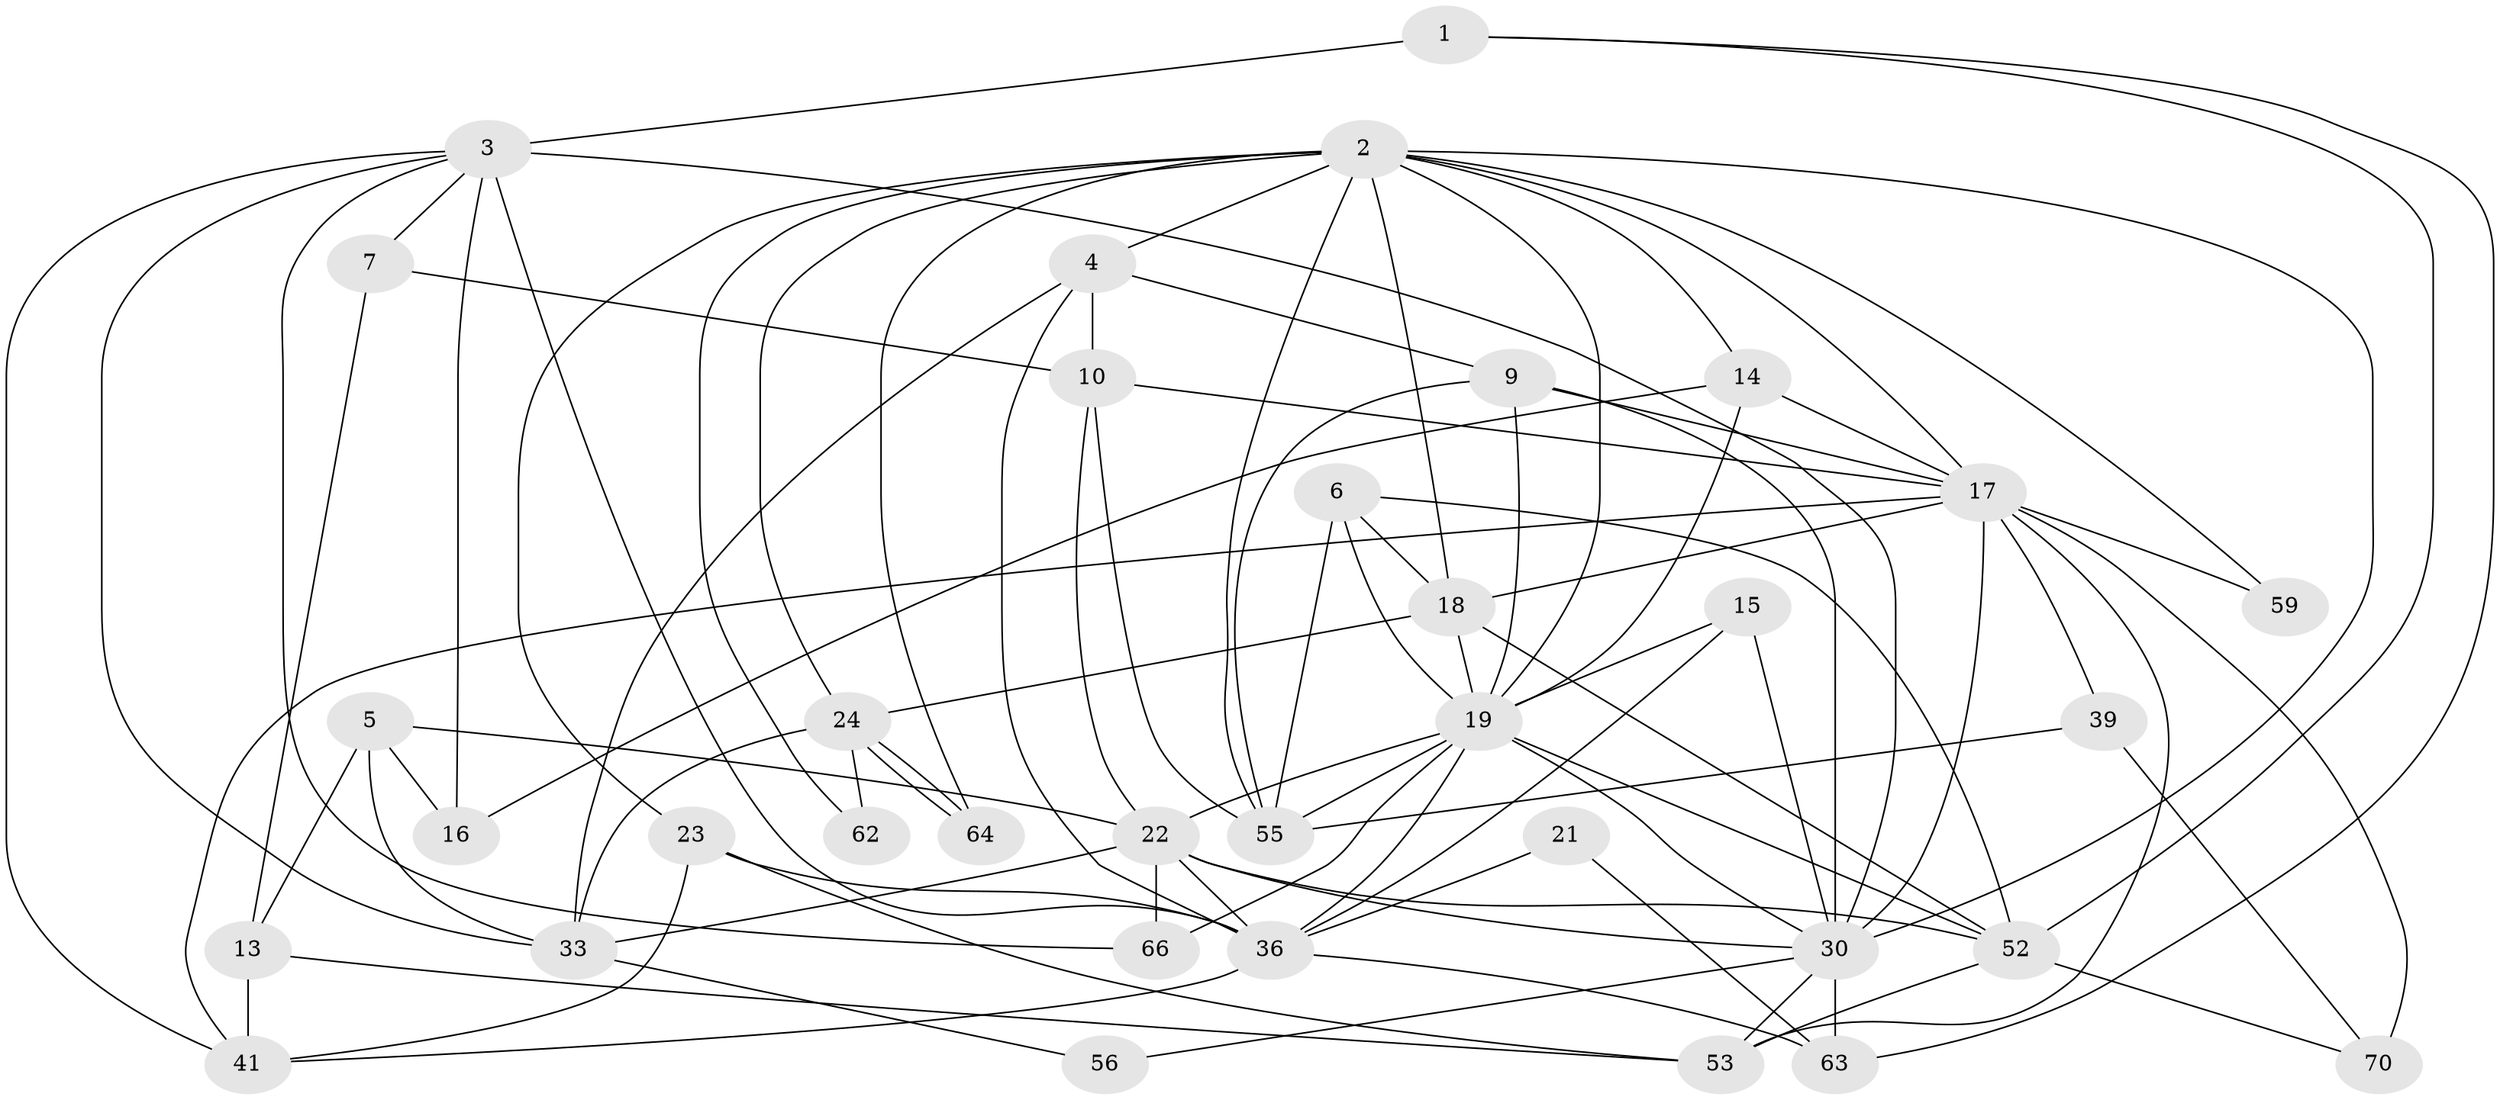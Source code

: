 // original degree distribution, {3: 0.30985915492957744, 6: 0.07042253521126761, 2: 0.09859154929577464, 4: 0.2676056338028169, 5: 0.19718309859154928, 7: 0.056338028169014086}
// Generated by graph-tools (version 1.1) at 2025/15/03/09/25 04:15:00]
// undirected, 35 vertices, 91 edges
graph export_dot {
graph [start="1"]
  node [color=gray90,style=filled];
  1 [super="+8"];
  2 [super="+25+28+11"];
  3 [super="+12+51"];
  4 [super="+57"];
  5;
  6 [super="+49"];
  7;
  9 [super="+38"];
  10 [super="+44"];
  13;
  14 [super="+20"];
  15;
  16;
  17 [super="+31+27+58+71+65+45"];
  18 [super="+34+54"];
  19 [super="+35+26+46"];
  21;
  22 [super="+29"];
  23 [super="+68"];
  24 [super="+37"];
  30 [super="+43+50+42"];
  33 [super="+69"];
  36 [super="+60"];
  39;
  41;
  52 [super="+61"];
  53;
  55 [super="+67"];
  56;
  59;
  62;
  63;
  64;
  66;
  70;
  1 -- 3 [weight=2];
  1 -- 63;
  1 -- 52;
  2 -- 62 [weight=2];
  2 -- 59;
  2 -- 19;
  2 -- 64 [weight=2];
  2 -- 4;
  2 -- 30 [weight=2];
  2 -- 14 [weight=2];
  2 -- 18;
  2 -- 23 [weight=2];
  2 -- 24;
  2 -- 17;
  2 -- 55;
  3 -- 36;
  3 -- 66;
  3 -- 16;
  3 -- 7;
  3 -- 30 [weight=2];
  3 -- 33;
  3 -- 41;
  4 -- 36;
  4 -- 33;
  4 -- 10;
  4 -- 9;
  5 -- 13;
  5 -- 16;
  5 -- 22;
  5 -- 33;
  6 -- 55;
  6 -- 19;
  6 -- 52;
  6 -- 18;
  7 -- 13;
  7 -- 10;
  9 -- 17;
  9 -- 30 [weight=2];
  9 -- 19;
  9 -- 55;
  10 -- 17;
  10 -- 22;
  10 -- 55;
  13 -- 41;
  13 -- 53;
  14 -- 16;
  14 -- 17;
  14 -- 19;
  15 -- 36;
  15 -- 19;
  15 -- 30;
  17 -- 30;
  17 -- 59;
  17 -- 41;
  17 -- 53;
  17 -- 70 [weight=2];
  17 -- 18 [weight=2];
  17 -- 39;
  18 -- 52 [weight=2];
  18 -- 24;
  18 -- 19;
  19 -- 66;
  19 -- 22;
  19 -- 30;
  19 -- 52;
  19 -- 36;
  19 -- 55;
  21 -- 36;
  21 -- 63;
  22 -- 33;
  22 -- 66 [weight=2];
  22 -- 36;
  22 -- 30;
  22 -- 52;
  23 -- 41;
  23 -- 53;
  23 -- 36;
  24 -- 33;
  24 -- 64;
  24 -- 64;
  24 -- 62;
  30 -- 53;
  30 -- 56;
  30 -- 63;
  33 -- 56;
  36 -- 41;
  36 -- 63;
  39 -- 70;
  39 -- 55 [weight=2];
  52 -- 53;
  52 -- 70;
}
